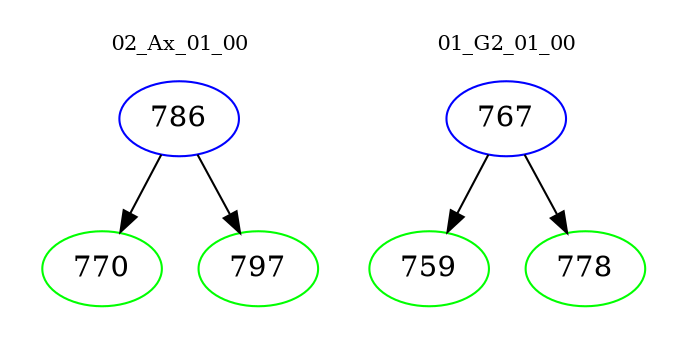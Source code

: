 digraph{
subgraph cluster_0 {
color = white
label = "02_Ax_01_00";
fontsize=10;
T0_786 [label="786", color="blue"]
T0_786 -> T0_770 [color="black"]
T0_770 [label="770", color="green"]
T0_786 -> T0_797 [color="black"]
T0_797 [label="797", color="green"]
}
subgraph cluster_1 {
color = white
label = "01_G2_01_00";
fontsize=10;
T1_767 [label="767", color="blue"]
T1_767 -> T1_759 [color="black"]
T1_759 [label="759", color="green"]
T1_767 -> T1_778 [color="black"]
T1_778 [label="778", color="green"]
}
}
